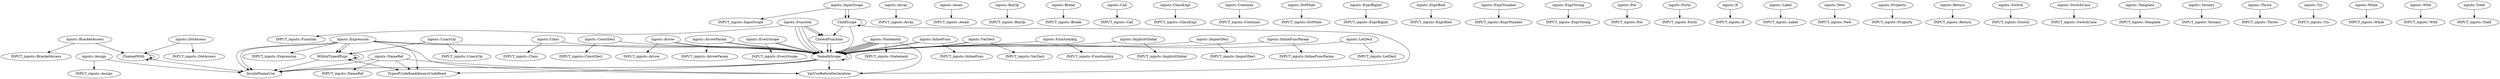 digraph {
    0 [label=ChainedWith];
    1 [label=ChildScope];
    2 [label=ClosestFunction];
    3 [label="INPUT_inputs::Array"];
    4 [label="INPUT_inputs::Arrow"];
    5 [label="INPUT_inputs::ArrowParam"];
    6 [label="INPUT_inputs::Assign"];
    7 [label="INPUT_inputs::Await"];
    8 [label="INPUT_inputs::BinOp"];
    9 [label="INPUT_inputs::BracketAccess"];
    10 [label="INPUT_inputs::Break"];
    11 [label="INPUT_inputs::Call"];
    12 [label="INPUT_inputs::Class"];
    13 [label="INPUT_inputs::ClassExpr"];
    14 [label="INPUT_inputs::ConstDecl"];
    15 [label="INPUT_inputs::Continue"];
    16 [label="INPUT_inputs::DoWhile"];
    17 [label="INPUT_inputs::DotAccess"];
    18 [label="INPUT_inputs::EveryScope"];
    19 [label="INPUT_inputs::ExprBigInt"];
    20 [label="INPUT_inputs::ExprBool"];
    21 [label="INPUT_inputs::ExprNumber"];
    22 [label="INPUT_inputs::ExprString"];
    23 [label="INPUT_inputs::Expression"];
    24 [label="INPUT_inputs::For"];
    25 [label="INPUT_inputs::ForIn"];
    26 [label="INPUT_inputs::Function"];
    27 [label="INPUT_inputs::FunctionArg"];
    28 [label="INPUT_inputs::If"];
    29 [label="INPUT_inputs::ImplicitGlobal"];
    30 [label="INPUT_inputs::ImportDecl"];
    31 [label="INPUT_inputs::InlineFunc"];
    32 [label="INPUT_inputs::InlineFuncParam"];
    33 [label="INPUT_inputs::InputScope"];
    34 [label="INPUT_inputs::Label"];
    35 [label="INPUT_inputs::LetDecl"];
    36 [label="INPUT_inputs::NameRef"];
    37 [label="INPUT_inputs::New"];
    38 [label="INPUT_inputs::Property"];
    39 [label="INPUT_inputs::Return"];
    40 [label="INPUT_inputs::Statement"];
    41 [label="INPUT_inputs::Switch"];
    42 [label="INPUT_inputs::SwitchCase"];
    43 [label="INPUT_inputs::Template"];
    44 [label="INPUT_inputs::Ternary"];
    45 [label="INPUT_inputs::Throw"];
    46 [label="INPUT_inputs::Try"];
    47 [label="INPUT_inputs::UnaryOp"];
    48 [label="INPUT_inputs::VarDecl"];
    49 [label="INPUT_inputs::While"];
    50 [label="INPUT_inputs::With"];
    51 [label="INPUT_inputs::Yield"];
    52 [label=InvalidNameUse];
    53 [label=NameInScope];
    54 [label=TypeofUndefinedAlwaysUndefined];
    55 [label=VarUseBeforeDeclaration];
    56 [label=WithinTypeofExpr];
    57 [label="inputs::Array"];
    58 [label="inputs::Arrow"];
    59 [label="inputs::ArrowParam"];
    60 [label="inputs::Assign"];
    61 [label="inputs::Await"];
    62 [label="inputs::BinOp"];
    63 [label="inputs::BracketAccess"];
    64 [label="inputs::Break"];
    65 [label="inputs::Call"];
    66 [label="inputs::Class"];
    67 [label="inputs::ClassExpr"];
    68 [label="inputs::ConstDecl"];
    69 [label="inputs::Continue"];
    70 [label="inputs::DoWhile"];
    71 [label="inputs::DotAccess"];
    72 [label="inputs::EveryScope"];
    73 [label="inputs::ExprBigInt"];
    74 [label="inputs::ExprBool"];
    75 [label="inputs::ExprNumber"];
    76 [label="inputs::ExprString"];
    77 [label="inputs::Expression"];
    78 [label="inputs::For"];
    79 [label="inputs::ForIn"];
    80 [label="inputs::Function"];
    81 [label="inputs::FunctionArg"];
    82 [label="inputs::If"];
    83 [label="inputs::ImplicitGlobal"];
    84 [label="inputs::ImportDecl"];
    85 [label="inputs::InlineFunc"];
    86 [label="inputs::InlineFuncParam"];
    87 [label="inputs::InputScope"];
    88 [label="inputs::Label"];
    89 [label="inputs::LetDecl"];
    90 [label="inputs::NameRef"];
    91 [label="inputs::New"];
    92 [label="inputs::Property"];
    93 [label="inputs::Return"];
    94 [label="inputs::Statement"];
    95 [label="inputs::Switch"];
    96 [label="inputs::SwitchCase"];
    97 [label="inputs::Template"];
    98 [label="inputs::Ternary"];
    99 [label="inputs::Throw"];
    100 [label="inputs::Try"];
    101 [label="inputs::UnaryOp"];
    102 [label="inputs::VarDecl"];
    103 [label="inputs::While"];
    104 [label="inputs::With"];
    105 [label="inputs::Yield"];
    0 -> 0;
    0 -> 0;
    0 -> 52;
    1 -> 1;
    1 -> 2;
    1 -> 53;
    1 -> 55;
    2 -> 53;
    2 -> 53;
    53 -> 52;
    53 -> 52;
    53 -> 53;
    53 -> 54;
    53 -> 55;
    56 -> 52;
    56 -> 54;
    56 -> 56;
    56 -> 56;
    57 -> 3;
    58 -> 4;
    58 -> 53;
    58 -> 53;
    59 -> 5;
    59 -> 53;
    59 -> 53;
    60 -> 6;
    60 -> 52;
    61 -> 7;
    62 -> 8;
    63 -> 0;
    63 -> 9;
    64 -> 10;
    65 -> 11;
    66 -> 12;
    66 -> 53;
    67 -> 13;
    68 -> 14;
    68 -> 53;
    69 -> 15;
    70 -> 16;
    71 -> 0;
    71 -> 17;
    72 -> 18;
    72 -> 53;
    72 -> 53;
    73 -> 19;
    74 -> 20;
    75 -> 21;
    76 -> 22;
    77 -> 23;
    77 -> 52;
    77 -> 52;
    77 -> 53;
    77 -> 53;
    77 -> 54;
    77 -> 55;
    77 -> 56;
    77 -> 56;
    78 -> 24;
    79 -> 25;
    80 -> 2;
    80 -> 2;
    80 -> 26;
    80 -> 53;
    80 -> 53;
    80 -> 53;
    81 -> 27;
    81 -> 53;
    82 -> 28;
    83 -> 29;
    83 -> 53;
    84 -> 30;
    84 -> 53;
    85 -> 31;
    85 -> 53;
    85 -> 53;
    86 -> 32;
    86 -> 53;
    87 -> 1;
    87 -> 1;
    87 -> 33;
    88 -> 34;
    89 -> 35;
    89 -> 53;
    90 -> 36;
    90 -> 52;
    90 -> 54;
    90 -> 55;
    91 -> 37;
    92 -> 38;
    93 -> 39;
    94 -> 40;
    94 -> 53;
    94 -> 53;
    94 -> 53;
    94 -> 53;
    94 -> 53;
    94 -> 53;
    94 -> 55;
    95 -> 41;
    96 -> 42;
    97 -> 43;
    98 -> 44;
    99 -> 45;
    100 -> 46;
    101 -> 47;
    101 -> 56;
    102 -> 48;
    102 -> 53;
    102 -> 53;
    103 -> 49;
    104 -> 50;
    105 -> 51;
}